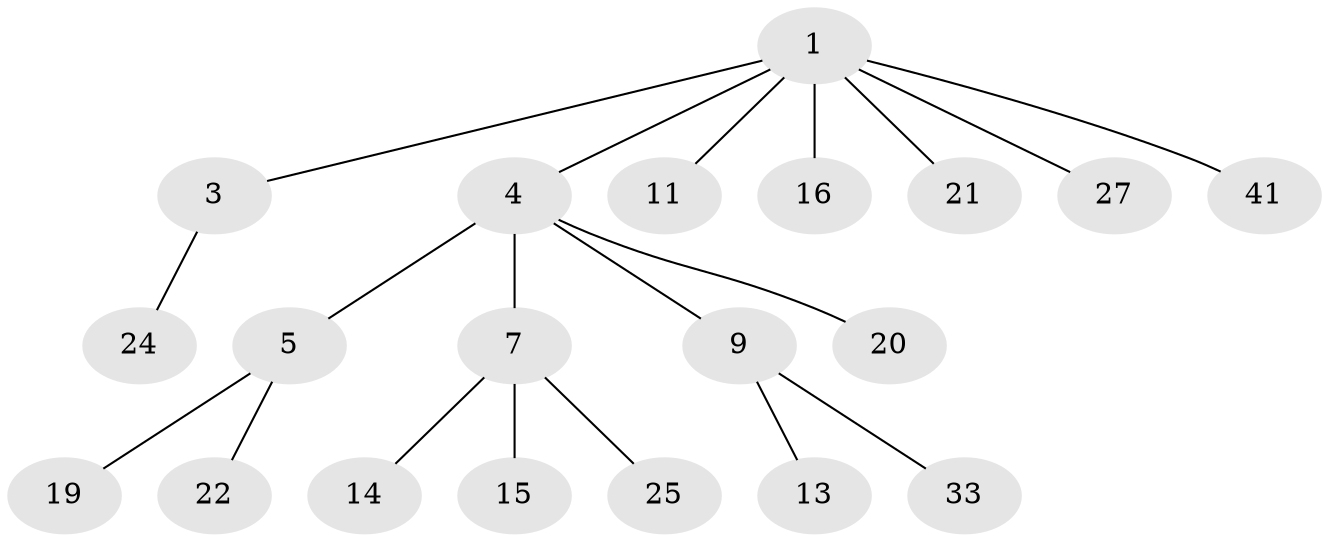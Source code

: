 // original degree distribution, {7: 0.0196078431372549, 2: 0.2549019607843137, 4: 0.0392156862745098, 5: 0.0392156862745098, 6: 0.0392156862745098, 3: 0.058823529411764705, 1: 0.5490196078431373}
// Generated by graph-tools (version 1.1) at 2025/19/03/04/25 18:19:10]
// undirected, 20 vertices, 19 edges
graph export_dot {
graph [start="1"]
  node [color=gray90,style=filled];
  1 [super="+2"];
  3;
  4 [super="+6+31"];
  5 [super="+30+18+48"];
  7 [super="+45+42+12"];
  9;
  11;
  13;
  14 [super="+26"];
  15;
  16 [super="+32+17+36+28"];
  19 [super="+37"];
  20;
  21;
  22 [super="+38+49+29"];
  24;
  25;
  27;
  33 [super="+35"];
  41 [super="+50"];
  1 -- 3;
  1 -- 4;
  1 -- 11;
  1 -- 16;
  1 -- 21;
  1 -- 27;
  1 -- 41;
  3 -- 24;
  4 -- 5;
  4 -- 9;
  4 -- 20;
  4 -- 7;
  5 -- 19;
  5 -- 22;
  7 -- 14;
  7 -- 25;
  7 -- 15;
  9 -- 13;
  9 -- 33;
}
